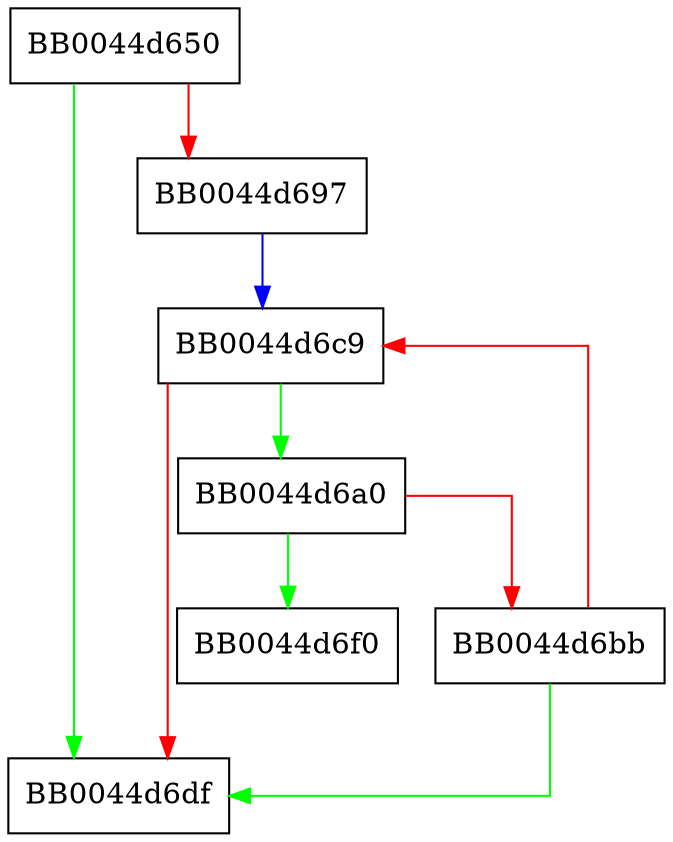 digraph SIG_verify_loop {
  node [shape="box"];
  graph [splines=ortho];
  BB0044d650 -> BB0044d6df [color="green"];
  BB0044d650 -> BB0044d697 [color="red"];
  BB0044d697 -> BB0044d6c9 [color="blue"];
  BB0044d6a0 -> BB0044d6f0 [color="green"];
  BB0044d6a0 -> BB0044d6bb [color="red"];
  BB0044d6bb -> BB0044d6df [color="green"];
  BB0044d6bb -> BB0044d6c9 [color="red"];
  BB0044d6c9 -> BB0044d6a0 [color="green"];
  BB0044d6c9 -> BB0044d6df [color="red"];
}